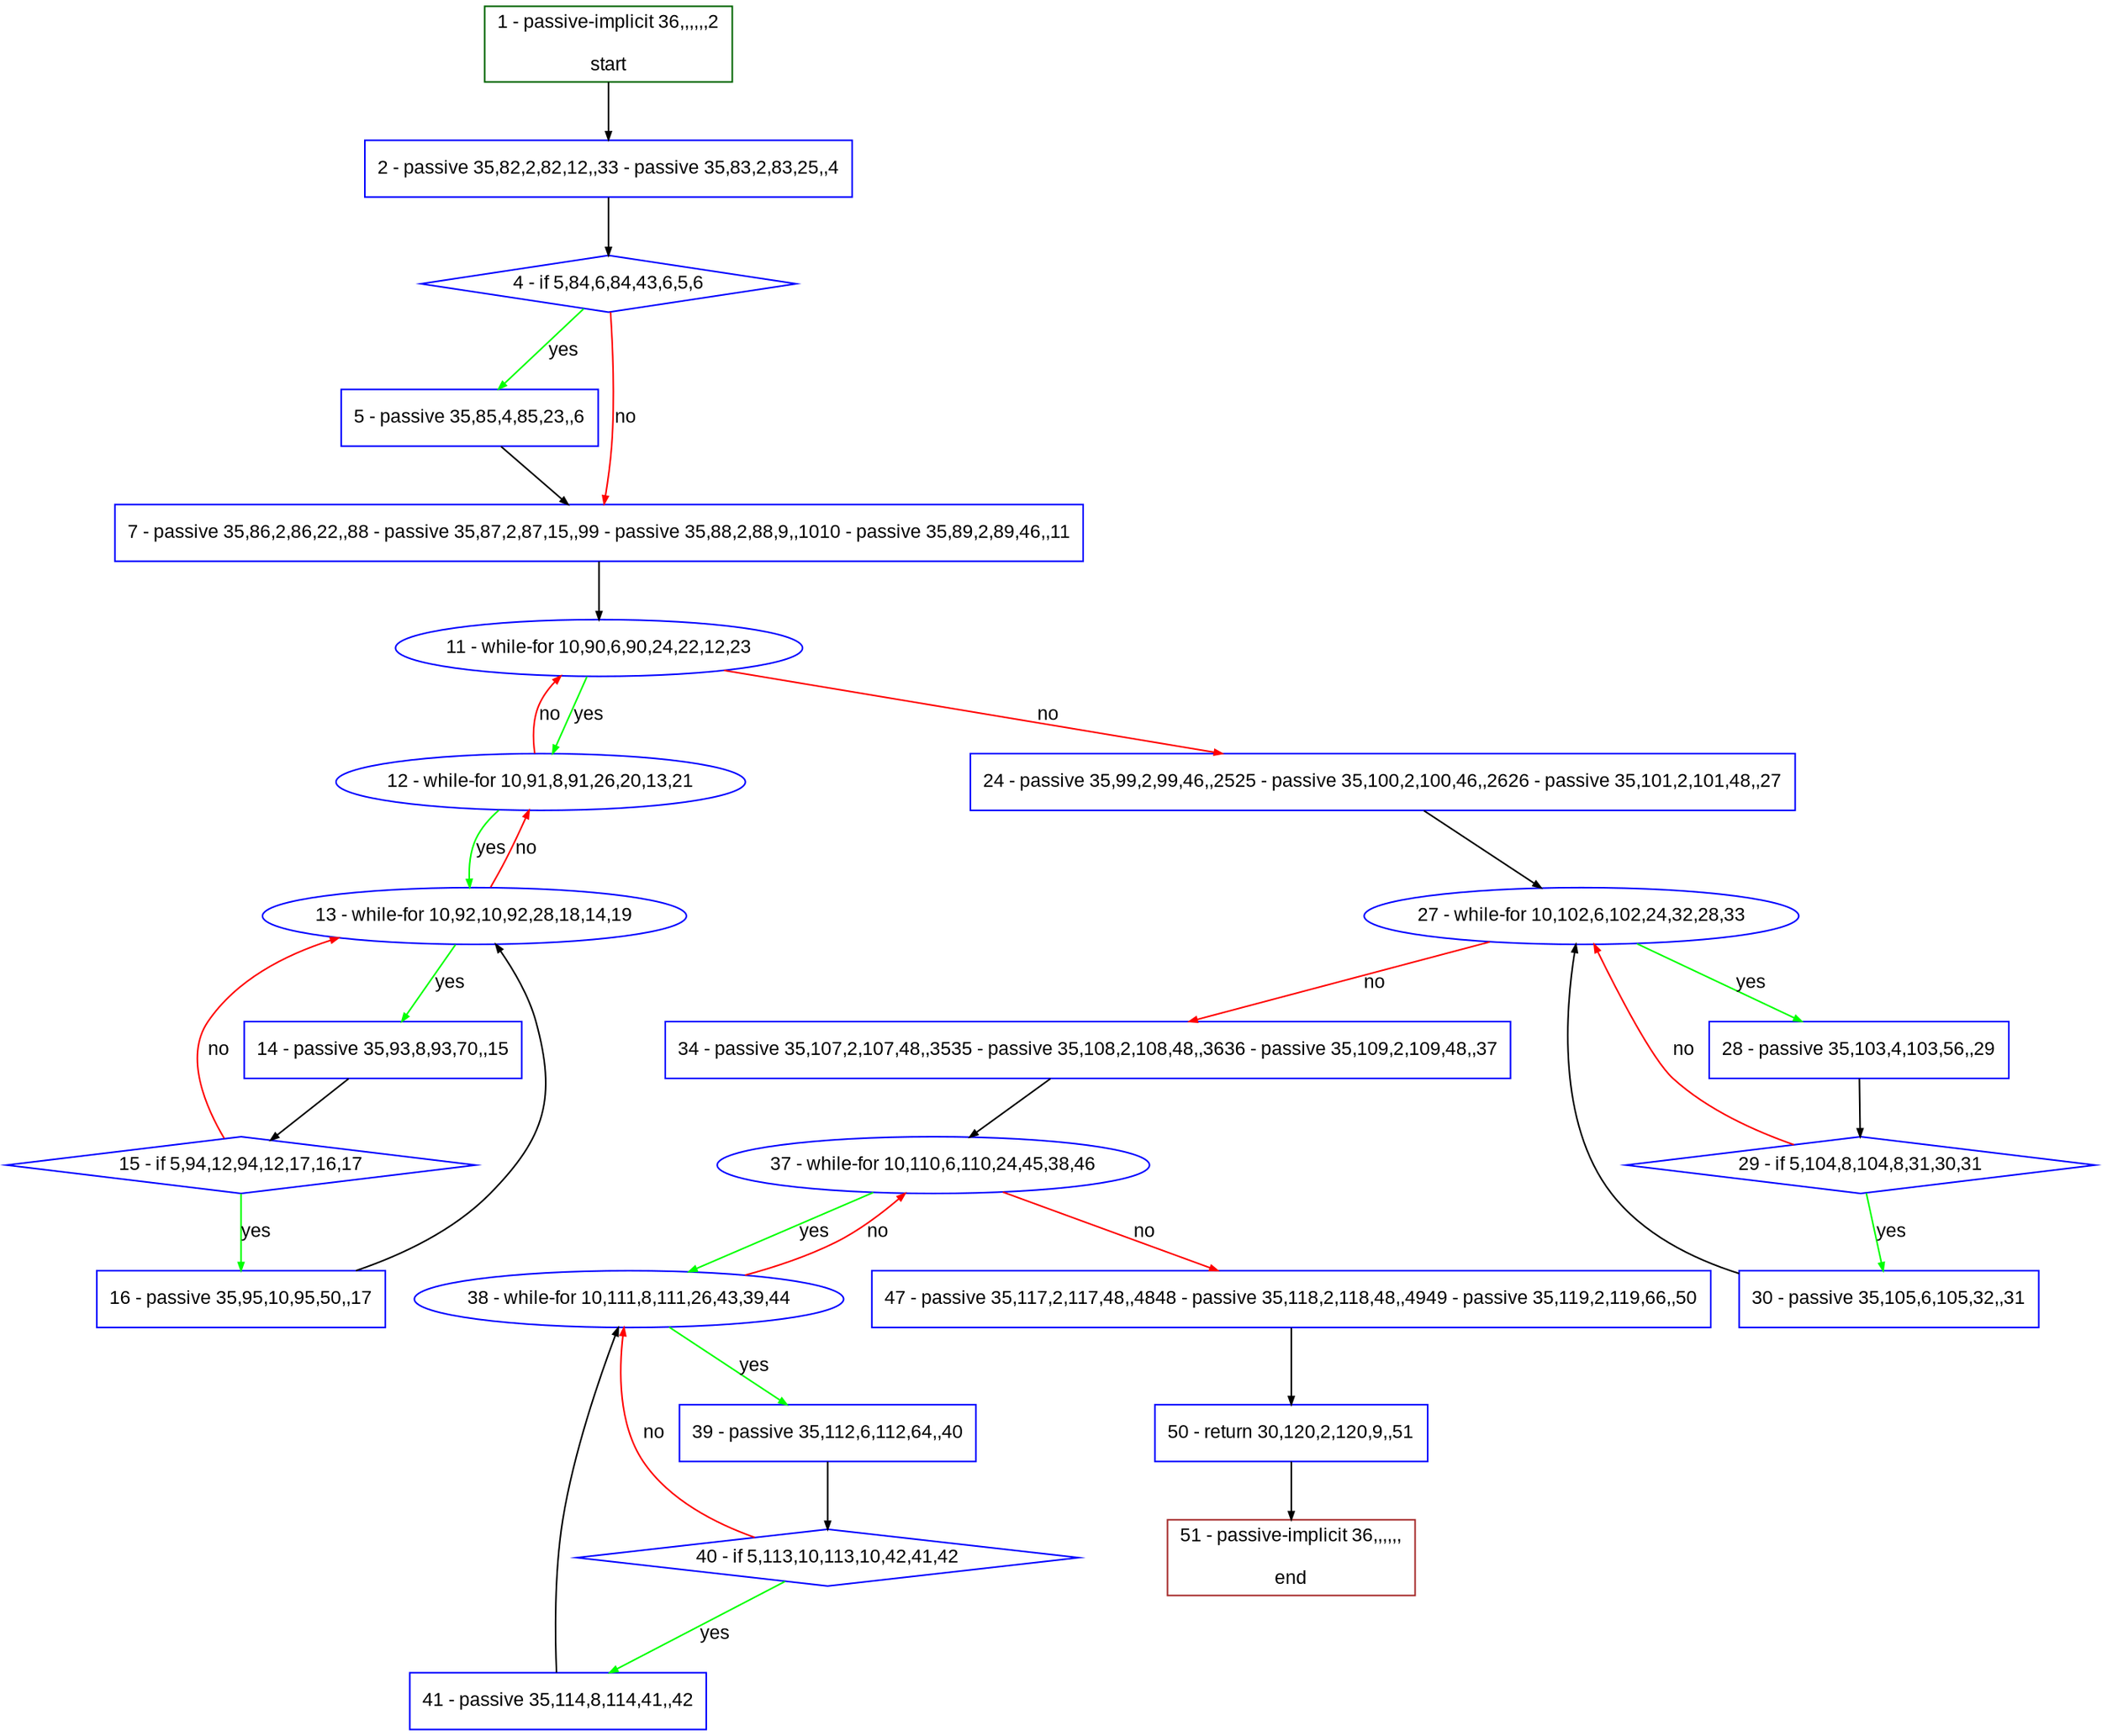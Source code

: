 digraph "" {
  graph [pack="true", label="", fontsize="12", packmode="clust", fontname="Arial", fillcolor="#FFFFCC", bgcolor="white", style="rounded,filled", compound="true"];
  node [node_initialized="no", label="", color="grey", fontsize="12", fillcolor="white", fontname="Arial", style="filled", shape="rectangle", compound="true", fixedsize="false"];
  edge [fontcolor="black", arrowhead="normal", arrowtail="none", arrowsize="0.5", ltail="", label="", color="black", fontsize="12", lhead="", fontname="Arial", dir="forward", compound="true"];
  __N1 [label="2 - passive 35,82,2,82,12,,33 - passive 35,83,2,83,25,,4", color="#0000ff", fillcolor="#ffffff", style="filled", shape="box"];
  __N2 [label="1 - passive-implicit 36,,,,,,2\n\nstart", color="#006400", fillcolor="#ffffff", style="filled", shape="box"];
  __N3 [label="4 - if 5,84,6,84,43,6,5,6", color="#0000ff", fillcolor="#ffffff", style="filled", shape="diamond"];
  __N4 [label="5 - passive 35,85,4,85,23,,6", color="#0000ff", fillcolor="#ffffff", style="filled", shape="box"];
  __N5 [label="7 - passive 35,86,2,86,22,,88 - passive 35,87,2,87,15,,99 - passive 35,88,2,88,9,,1010 - passive 35,89,2,89,46,,11", color="#0000ff", fillcolor="#ffffff", style="filled", shape="box"];
  __N6 [label="11 - while-for 10,90,6,90,24,22,12,23", color="#0000ff", fillcolor="#ffffff", style="filled", shape="oval"];
  __N7 [label="12 - while-for 10,91,8,91,26,20,13,21", color="#0000ff", fillcolor="#ffffff", style="filled", shape="oval"];
  __N8 [label="24 - passive 35,99,2,99,46,,2525 - passive 35,100,2,100,46,,2626 - passive 35,101,2,101,48,,27", color="#0000ff", fillcolor="#ffffff", style="filled", shape="box"];
  __N9 [label="13 - while-for 10,92,10,92,28,18,14,19", color="#0000ff", fillcolor="#ffffff", style="filled", shape="oval"];
  __N10 [label="14 - passive 35,93,8,93,70,,15", color="#0000ff", fillcolor="#ffffff", style="filled", shape="box"];
  __N11 [label="15 - if 5,94,12,94,12,17,16,17", color="#0000ff", fillcolor="#ffffff", style="filled", shape="diamond"];
  __N12 [label="16 - passive 35,95,10,95,50,,17", color="#0000ff", fillcolor="#ffffff", style="filled", shape="box"];
  __N13 [label="27 - while-for 10,102,6,102,24,32,28,33", color="#0000ff", fillcolor="#ffffff", style="filled", shape="oval"];
  __N14 [label="28 - passive 35,103,4,103,56,,29", color="#0000ff", fillcolor="#ffffff", style="filled", shape="box"];
  __N15 [label="34 - passive 35,107,2,107,48,,3535 - passive 35,108,2,108,48,,3636 - passive 35,109,2,109,48,,37", color="#0000ff", fillcolor="#ffffff", style="filled", shape="box"];
  __N16 [label="29 - if 5,104,8,104,8,31,30,31", color="#0000ff", fillcolor="#ffffff", style="filled", shape="diamond"];
  __N17 [label="30 - passive 35,105,6,105,32,,31", color="#0000ff", fillcolor="#ffffff", style="filled", shape="box"];
  __N18 [label="37 - while-for 10,110,6,110,24,45,38,46", color="#0000ff", fillcolor="#ffffff", style="filled", shape="oval"];
  __N19 [label="38 - while-for 10,111,8,111,26,43,39,44", color="#0000ff", fillcolor="#ffffff", style="filled", shape="oval"];
  __N20 [label="47 - passive 35,117,2,117,48,,4848 - passive 35,118,2,118,48,,4949 - passive 35,119,2,119,66,,50", color="#0000ff", fillcolor="#ffffff", style="filled", shape="box"];
  __N21 [label="39 - passive 35,112,6,112,64,,40", color="#0000ff", fillcolor="#ffffff", style="filled", shape="box"];
  __N22 [label="40 - if 5,113,10,113,10,42,41,42", color="#0000ff", fillcolor="#ffffff", style="filled", shape="diamond"];
  __N23 [label="41 - passive 35,114,8,114,41,,42", color="#0000ff", fillcolor="#ffffff", style="filled", shape="box"];
  __N24 [label="50 - return 30,120,2,120,9,,51", color="#0000ff", fillcolor="#ffffff", style="filled", shape="box"];
  __N25 [label="51 - passive-implicit 36,,,,,,\n\nend", color="#a52a2a", fillcolor="#ffffff", style="filled", shape="box"];
  __N2 -> __N1 [arrowhead="normal", arrowtail="none", color="#000000", label="", dir="forward"];
  __N1 -> __N3 [arrowhead="normal", arrowtail="none", color="#000000", label="", dir="forward"];
  __N3 -> __N4 [arrowhead="normal", arrowtail="none", color="#00ff00", label="yes", dir="forward"];
  __N3 -> __N5 [arrowhead="normal", arrowtail="none", color="#ff0000", label="no", dir="forward"];
  __N4 -> __N5 [arrowhead="normal", arrowtail="none", color="#000000", label="", dir="forward"];
  __N5 -> __N6 [arrowhead="normal", arrowtail="none", color="#000000", label="", dir="forward"];
  __N6 -> __N7 [arrowhead="normal", arrowtail="none", color="#00ff00", label="yes", dir="forward"];
  __N7 -> __N6 [arrowhead="normal", arrowtail="none", color="#ff0000", label="no", dir="forward"];
  __N6 -> __N8 [arrowhead="normal", arrowtail="none", color="#ff0000", label="no", dir="forward"];
  __N7 -> __N9 [arrowhead="normal", arrowtail="none", color="#00ff00", label="yes", dir="forward"];
  __N9 -> __N7 [arrowhead="normal", arrowtail="none", color="#ff0000", label="no", dir="forward"];
  __N9 -> __N10 [arrowhead="normal", arrowtail="none", color="#00ff00", label="yes", dir="forward"];
  __N10 -> __N11 [arrowhead="normal", arrowtail="none", color="#000000", label="", dir="forward"];
  __N11 -> __N9 [arrowhead="normal", arrowtail="none", color="#ff0000", label="no", dir="forward"];
  __N11 -> __N12 [arrowhead="normal", arrowtail="none", color="#00ff00", label="yes", dir="forward"];
  __N12 -> __N9 [arrowhead="normal", arrowtail="none", color="#000000", label="", dir="forward"];
  __N8 -> __N13 [arrowhead="normal", arrowtail="none", color="#000000", label="", dir="forward"];
  __N13 -> __N14 [arrowhead="normal", arrowtail="none", color="#00ff00", label="yes", dir="forward"];
  __N13 -> __N15 [arrowhead="normal", arrowtail="none", color="#ff0000", label="no", dir="forward"];
  __N14 -> __N16 [arrowhead="normal", arrowtail="none", color="#000000", label="", dir="forward"];
  __N16 -> __N13 [arrowhead="normal", arrowtail="none", color="#ff0000", label="no", dir="forward"];
  __N16 -> __N17 [arrowhead="normal", arrowtail="none", color="#00ff00", label="yes", dir="forward"];
  __N17 -> __N13 [arrowhead="normal", arrowtail="none", color="#000000", label="", dir="forward"];
  __N15 -> __N18 [arrowhead="normal", arrowtail="none", color="#000000", label="", dir="forward"];
  __N18 -> __N19 [arrowhead="normal", arrowtail="none", color="#00ff00", label="yes", dir="forward"];
  __N19 -> __N18 [arrowhead="normal", arrowtail="none", color="#ff0000", label="no", dir="forward"];
  __N18 -> __N20 [arrowhead="normal", arrowtail="none", color="#ff0000", label="no", dir="forward"];
  __N19 -> __N21 [arrowhead="normal", arrowtail="none", color="#00ff00", label="yes", dir="forward"];
  __N21 -> __N22 [arrowhead="normal", arrowtail="none", color="#000000", label="", dir="forward"];
  __N22 -> __N19 [arrowhead="normal", arrowtail="none", color="#ff0000", label="no", dir="forward"];
  __N22 -> __N23 [arrowhead="normal", arrowtail="none", color="#00ff00", label="yes", dir="forward"];
  __N23 -> __N19 [arrowhead="normal", arrowtail="none", color="#000000", label="", dir="forward"];
  __N20 -> __N24 [arrowhead="normal", arrowtail="none", color="#000000", label="", dir="forward"];
  __N24 -> __N25 [arrowhead="normal", arrowtail="none", color="#000000", label="", dir="forward"];
}

